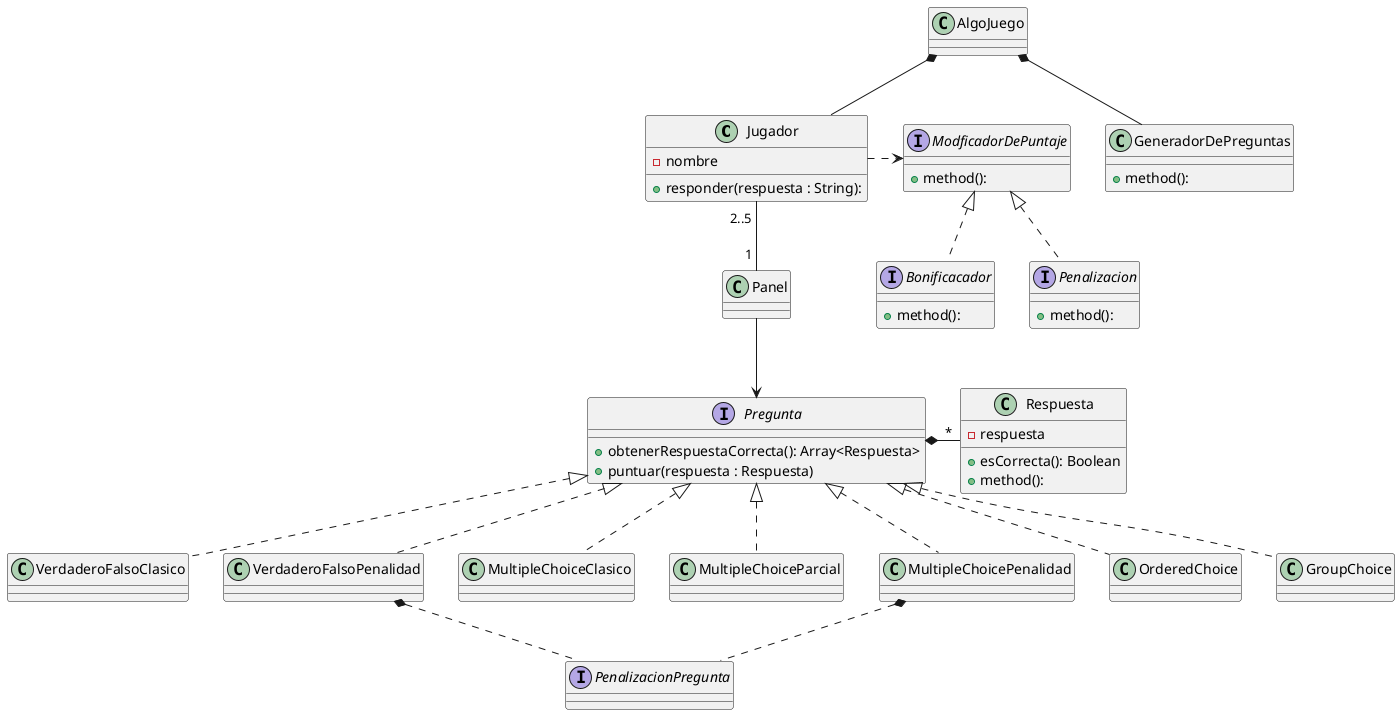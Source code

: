 @startuml
'https://plantuml.com/class-diagram'


class Jugador {
    - nombre
    + responder(respuesta : String):
}





class Panel {

}

class GeneradorDePreguntas{

    + method():
}

class AlgoJuego{

}

interface Pregunta {
    +obtenerRespuestaCorrecta(): Array<Respuesta>
    + puntuar(respuesta : Respuesta)
}

interface ModficadorDePuntaje {
    + method():
}


interface Bonificacador {
    + method():
}

interface Penalizacion {
    + method():
}

class VerdaderoFalsoClasico {

}

class VerdaderoFalsoPenalidad {

}

class MultipleChoiceClasico {

}

class MultipleChoiceParcial {

}

class MultipleChoicePenalidad {

}

class OrderedChoice {

}

class GroupChoice {

}

interface PenalizacionPregunta {

}

class Respuesta{
    - respuesta
    + esCorrecta(): Boolean
    + method():
}


ModficadorDePuntaje <|.. Bonificacador
ModficadorDePuntaje <|.. Penalizacion


AlgoJuego *-- Jugador
AlgoJuego *-- GeneradorDePreguntas
Panel --> Pregunta
Pregunta *- "*"Respuesta

Pregunta <|.. VerdaderoFalsoClasico
Pregunta <|.. VerdaderoFalsoPenalidad
Pregunta <|.. MultipleChoiceClasico
Pregunta <|.. MultipleChoiceParcial
Pregunta <|.. MultipleChoicePenalidad
Pregunta <|.. OrderedChoice
Pregunta <|.. GroupChoice

Jugador "2..5 "--"1 " Panel
Jugador .> ModficadorDePuntaje

VerdaderoFalsoPenalidad *.. PenalizacionPregunta
MultipleChoicePenalidad *.. PenalizacionPregunta

@enduml